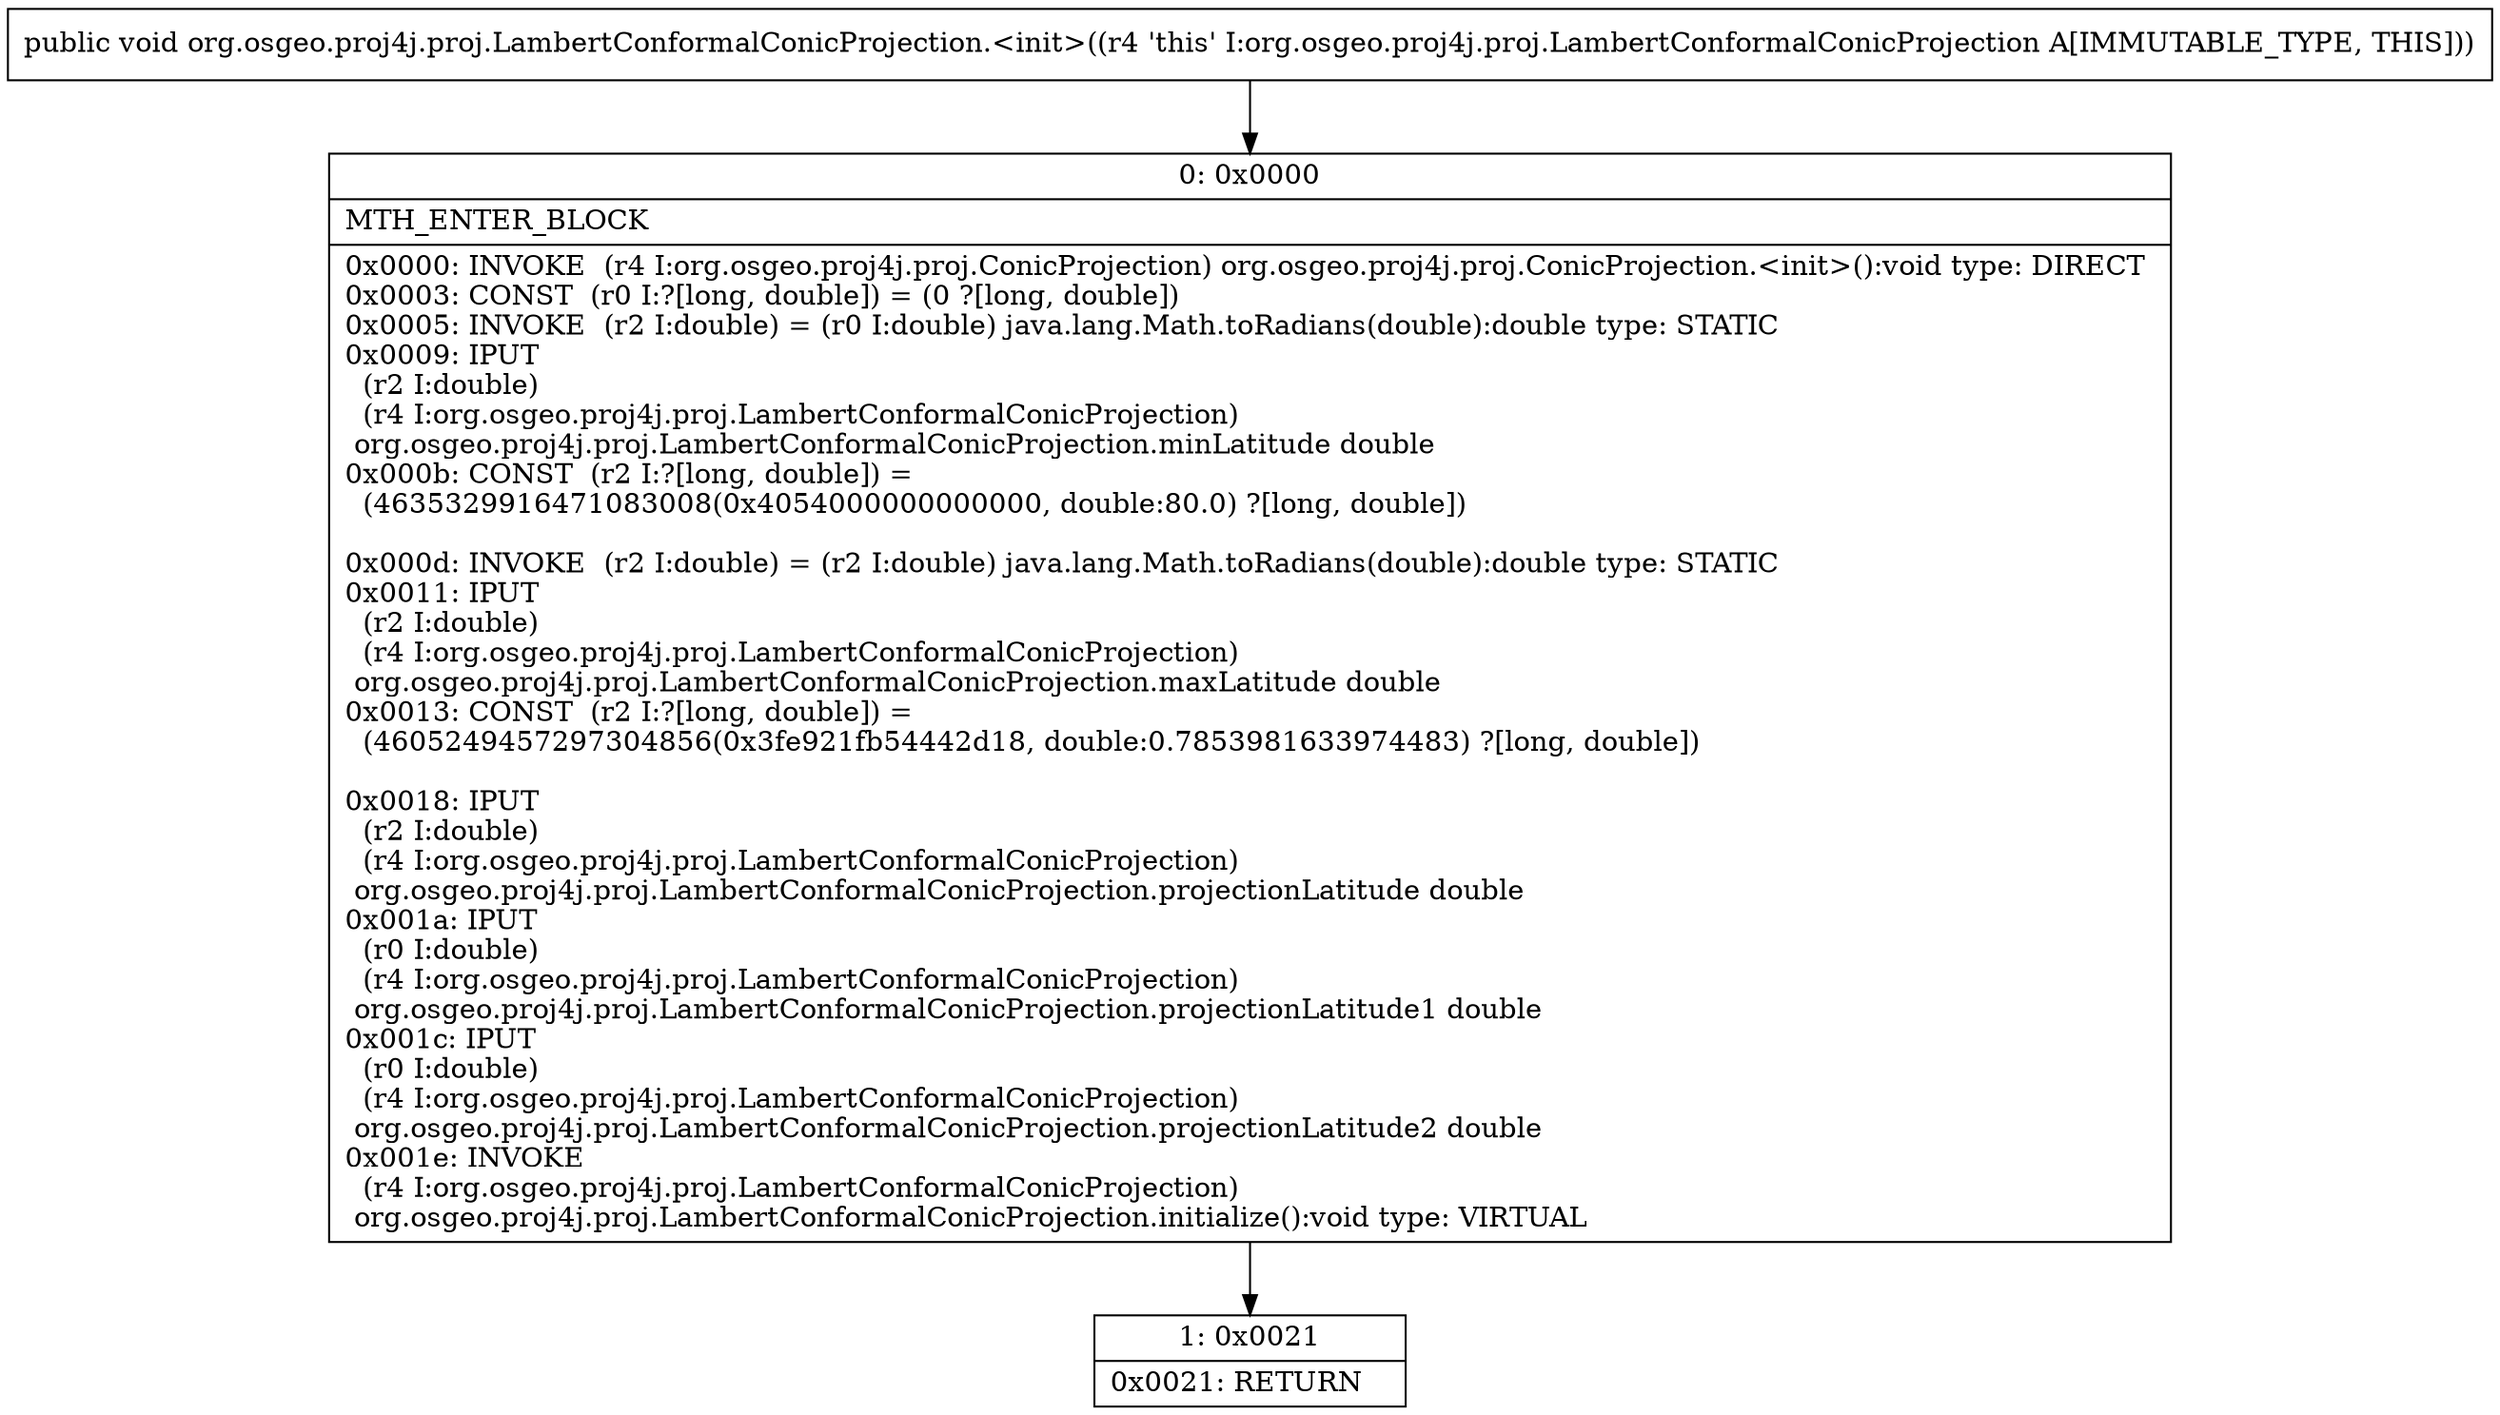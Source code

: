 digraph "CFG fororg.osgeo.proj4j.proj.LambertConformalConicProjection.\<init\>()V" {
Node_0 [shape=record,label="{0\:\ 0x0000|MTH_ENTER_BLOCK\l|0x0000: INVOKE  (r4 I:org.osgeo.proj4j.proj.ConicProjection) org.osgeo.proj4j.proj.ConicProjection.\<init\>():void type: DIRECT \l0x0003: CONST  (r0 I:?[long, double]) = (0 ?[long, double]) \l0x0005: INVOKE  (r2 I:double) = (r0 I:double) java.lang.Math.toRadians(double):double type: STATIC \l0x0009: IPUT  \l  (r2 I:double)\l  (r4 I:org.osgeo.proj4j.proj.LambertConformalConicProjection)\l org.osgeo.proj4j.proj.LambertConformalConicProjection.minLatitude double \l0x000b: CONST  (r2 I:?[long, double]) = \l  (4635329916471083008(0x4054000000000000, double:80.0) ?[long, double])\l \l0x000d: INVOKE  (r2 I:double) = (r2 I:double) java.lang.Math.toRadians(double):double type: STATIC \l0x0011: IPUT  \l  (r2 I:double)\l  (r4 I:org.osgeo.proj4j.proj.LambertConformalConicProjection)\l org.osgeo.proj4j.proj.LambertConformalConicProjection.maxLatitude double \l0x0013: CONST  (r2 I:?[long, double]) = \l  (4605249457297304856(0x3fe921fb54442d18, double:0.7853981633974483) ?[long, double])\l \l0x0018: IPUT  \l  (r2 I:double)\l  (r4 I:org.osgeo.proj4j.proj.LambertConformalConicProjection)\l org.osgeo.proj4j.proj.LambertConformalConicProjection.projectionLatitude double \l0x001a: IPUT  \l  (r0 I:double)\l  (r4 I:org.osgeo.proj4j.proj.LambertConformalConicProjection)\l org.osgeo.proj4j.proj.LambertConformalConicProjection.projectionLatitude1 double \l0x001c: IPUT  \l  (r0 I:double)\l  (r4 I:org.osgeo.proj4j.proj.LambertConformalConicProjection)\l org.osgeo.proj4j.proj.LambertConformalConicProjection.projectionLatitude2 double \l0x001e: INVOKE  \l  (r4 I:org.osgeo.proj4j.proj.LambertConformalConicProjection)\l org.osgeo.proj4j.proj.LambertConformalConicProjection.initialize():void type: VIRTUAL \l}"];
Node_1 [shape=record,label="{1\:\ 0x0021|0x0021: RETURN   \l}"];
MethodNode[shape=record,label="{public void org.osgeo.proj4j.proj.LambertConformalConicProjection.\<init\>((r4 'this' I:org.osgeo.proj4j.proj.LambertConformalConicProjection A[IMMUTABLE_TYPE, THIS])) }"];
MethodNode -> Node_0;
Node_0 -> Node_1;
}


